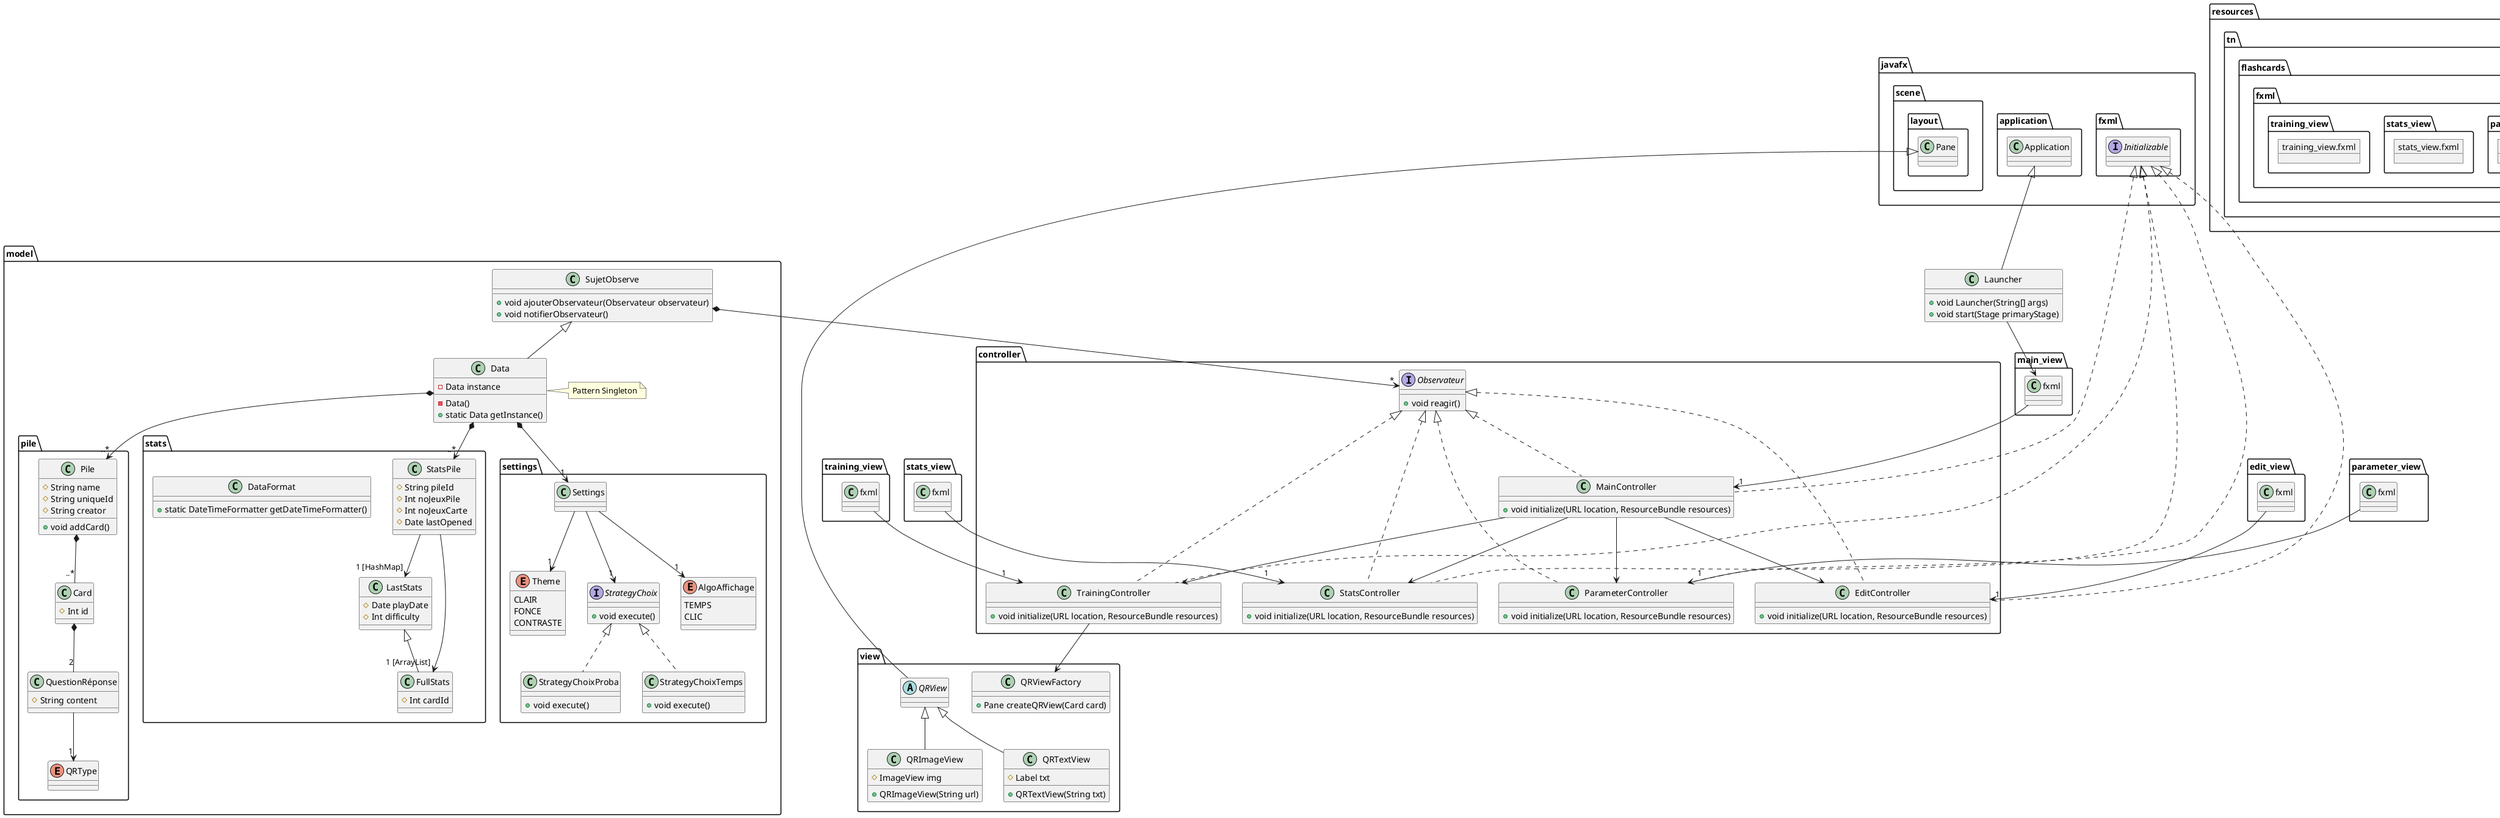 @startuml class

class Launcher extends javafx.application.Application {
    + void Launcher(String[] args)
    + void start(Stage primaryStage)
}

package resources.tn.flashcards.fxml {

    object main_view.fxml {
    }

    object edit_view.fxml {
    }

    object parameter_view.fxml {
    }

    object stats_view.fxml {
    }

    object training_view.fxml {
    }

}



package view {

    class QRViewFactory {
        +Pane createQRView(Card card)
    }

    abstract QRView extends javafx.scene.layout.Pane {}

    class QRTextView extends QRView {
        # Label txt
        
        + QRTextView(String txt)
    }

    class QRImageView extends QRView {
        # ImageView img
        
        + QRImageView(String url)
    }
}

package controller {

    interface Observateur {
        + void reagir()
    }

    class MainController implements javafx.fxml.Initializable, Observateur {
        +void initialize(URL location, ResourceBundle resources)
    }

    class EditController implements javafx.fxml.Initializable, Observateur {
        +void initialize(URL location, ResourceBundle resources)
    }

    class ParameterController implements javafx.fxml.Initializable, Observateur {
        +void initialize(URL location, ResourceBundle resources)
    }

    class StatsController implements javafx.fxml.Initializable, Observateur {
        +void initialize(URL location, ResourceBundle resources)
    }

    class TrainingController implements javafx.fxml.Initializable, Observateur {
        +void initialize(URL location, ResourceBundle resources)
    }

    MainController --> EditController
    MainController --> ParameterController
    MainController --> StatsController
    MainController --> TrainingController

}

TrainingController --> QRViewFactory


package model {

    class SujetObserve {
        + void ajouterObservateur(Observateur observateur)
        + void notifierObservateur()
    }

    class Data extends SujetObserve {
        - Data instance
        - Data()
        + static Data getInstance()
    }
    class Data
    note right: Pattern Singleton

    package pile {

        class Pile {
            # String name
            # String uniqueId
            # String creator

            '+ void nextCard()'

            + void addCard()
        }

        class Card {
            # Int id
        }

        class QuestionRéponse {
            # String content
        }

        enum QRType {}

        Pile *--"..*" Card
        Card *--"2" QuestionRéponse
        QuestionRéponse -->"1" QRType
    }

    package stats {
        class StatsPile {
            # String pileId
            # Int noJeuxPile
            # Int noJeuxCarte
            # Date lastOpened
        }

        class LastStats {
            # Date playDate
            # Int difficulty
        }

        class FullStats extends LastStats {
            # Int cardId
        }

        class DataFormat {
            + static DateTimeFormatter getDateTimeFormatter()
        }

        StatsPile -->"1 [HashMap]" LastStats
        StatsPile -->"1 [ArrayList]" FullStats
        

    }

    package settings {

        class Settings {}

        interface StrategyChoix {
            + void execute()
        }

        class StrategyChoixProba implements StrategyChoix{
            + void execute()
        }

        class StrategyChoixTemps implements StrategyChoix{
            + void execute()
        }

        enum AlgoAffichage {
            TEMPS
            CLIC
        }

        enum Theme {
            CLAIR
            FONCE
            CONTRASTE
        }

        Settings -->"1" StrategyChoix
        Settings -->"1" AlgoAffichage
        Settings -->"1" Theme
    }

    Data *-->"..*" Pile
    Data *-->"1" Settings
    Data *-->"..*" StatsPile
        
}



SujetObserve *-->"*" Observateur

Launcher -->"1" main_view.fxml

main_view.fxml -->"1" MainController
edit_view.fxml -->"1" EditController
parameter_view.fxml -->"1" ParameterController
training_view.fxml -->"1" TrainingController
stats_view.fxml -->"1" StatsController

/'MainController *--"1" DataController
MainController *--"1" QuestionRéponseController



DataController *--"1" Data

Data *--"1" User'/


@enduml